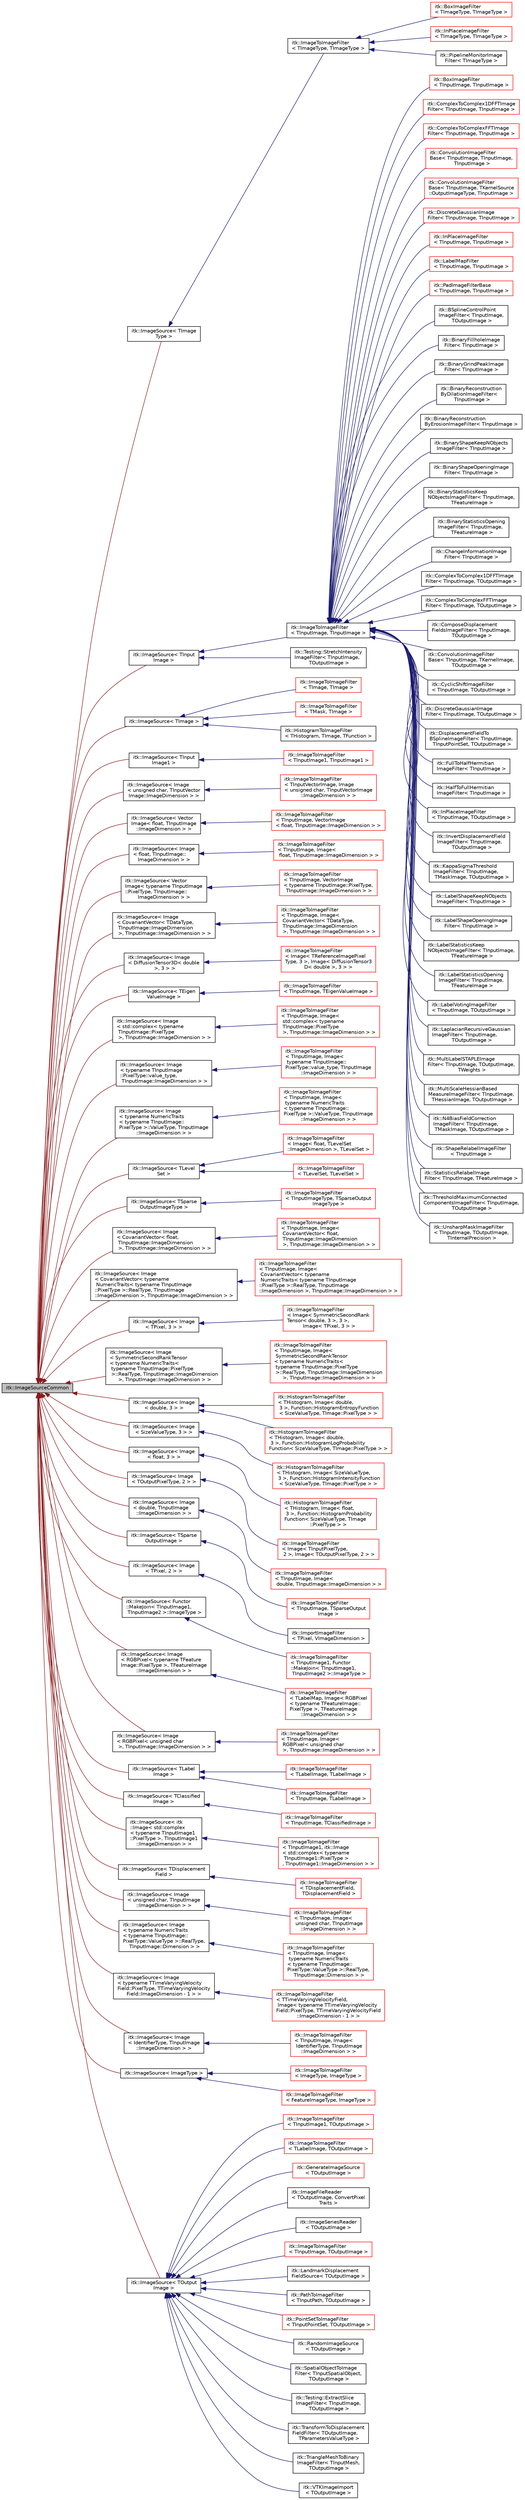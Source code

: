 digraph "itk::ImageSourceCommon"
{
 // LATEX_PDF_SIZE
  edge [fontname="Helvetica",fontsize="10",labelfontname="Helvetica",labelfontsize="10"];
  node [fontname="Helvetica",fontsize="10",shape=record];
  rankdir="LR";
  Node1 [label="itk::ImageSourceCommon",height=0.2,width=0.4,color="black", fillcolor="grey75", style="filled", fontcolor="black",tooltip="Secondary base class of ImageSource common between templates."];
  Node1 -> Node2 [dir="back",color="firebrick4",fontsize="10",style="solid",fontname="Helvetica"];
  Node2 [label="itk::ImageSource\< TImage\lType \>",height=0.2,width=0.4,color="black", fillcolor="white", style="filled",URL="$classitk_1_1ImageSource.html",tooltip=" "];
  Node2 -> Node3 [dir="back",color="midnightblue",fontsize="10",style="solid",fontname="Helvetica"];
  Node3 [label="itk::ImageToImageFilter\l\< TImageType, TImageType \>",height=0.2,width=0.4,color="black", fillcolor="white", style="filled",URL="$classitk_1_1ImageToImageFilter.html",tooltip=" "];
  Node3 -> Node4 [dir="back",color="midnightblue",fontsize="10",style="solid",fontname="Helvetica"];
  Node4 [label="itk::BoxImageFilter\l\< TImageType, TImageType \>",height=0.2,width=0.4,color="red", fillcolor="white", style="filled",URL="$classitk_1_1BoxImageFilter.html",tooltip=" "];
  Node3 -> Node9 [dir="back",color="midnightblue",fontsize="10",style="solid",fontname="Helvetica"];
  Node9 [label="itk::InPlaceImageFilter\l\< TImageType, TImageType \>",height=0.2,width=0.4,color="red", fillcolor="white", style="filled",URL="$classitk_1_1InPlaceImageFilter.html",tooltip=" "];
  Node3 -> Node14 [dir="back",color="midnightblue",fontsize="10",style="solid",fontname="Helvetica"];
  Node14 [label="itk::PipelineMonitorImage\lFilter\< TImageType \>",height=0.2,width=0.4,color="black", fillcolor="white", style="filled",URL="$classitk_1_1PipelineMonitorImageFilter.html",tooltip="Enables monitoring, recording and debugging of the pipeline execution and information exchange."];
  Node1 -> Node15 [dir="back",color="firebrick4",fontsize="10",style="solid",fontname="Helvetica"];
  Node15 [label="itk::ImageSource\< TInput\lImage \>",height=0.2,width=0.4,color="black", fillcolor="white", style="filled",URL="$classitk_1_1ImageSource.html",tooltip=" "];
  Node15 -> Node16 [dir="back",color="midnightblue",fontsize="10",style="solid",fontname="Helvetica"];
  Node16 [label="itk::ImageToImageFilter\l\< TInputImage, TInputImage \>",height=0.2,width=0.4,color="black", fillcolor="white", style="filled",URL="$classitk_1_1ImageToImageFilter.html",tooltip=" "];
  Node16 -> Node17 [dir="back",color="midnightblue",fontsize="10",style="solid",fontname="Helvetica"];
  Node17 [label="itk::BoxImageFilter\l\< TInputImage, TInputImage \>",height=0.2,width=0.4,color="red", fillcolor="white", style="filled",URL="$classitk_1_1BoxImageFilter.html",tooltip=" "];
  Node16 -> Node23 [dir="back",color="midnightblue",fontsize="10",style="solid",fontname="Helvetica"];
  Node23 [label="itk::ComplexToComplex1DFFTImage\lFilter\< TInputImage, TInputImage \>",height=0.2,width=0.4,color="red", fillcolor="white", style="filled",URL="$classitk_1_1ComplexToComplex1DFFTImageFilter.html",tooltip=" "];
  Node16 -> Node26 [dir="back",color="midnightblue",fontsize="10",style="solid",fontname="Helvetica"];
  Node26 [label="itk::ComplexToComplexFFTImage\lFilter\< TInputImage, TInputImage \>",height=0.2,width=0.4,color="red", fillcolor="white", style="filled",URL="$classitk_1_1ComplexToComplexFFTImageFilter.html",tooltip=" "];
  Node16 -> Node29 [dir="back",color="midnightblue",fontsize="10",style="solid",fontname="Helvetica"];
  Node29 [label="itk::ConvolutionImageFilter\lBase\< TInputImage, TInputImage,\l TInputImage \>",height=0.2,width=0.4,color="red", fillcolor="white", style="filled",URL="$classitk_1_1ConvolutionImageFilterBase.html",tooltip=" "];
  Node16 -> Node44 [dir="back",color="midnightblue",fontsize="10",style="solid",fontname="Helvetica"];
  Node44 [label="itk::ConvolutionImageFilter\lBase\< TInputImage, TKernelSource\l::OutputImageType, TInputImage \>",height=0.2,width=0.4,color="red", fillcolor="white", style="filled",URL="$classitk_1_1ConvolutionImageFilterBase.html",tooltip=" "];
  Node16 -> Node48 [dir="back",color="midnightblue",fontsize="10",style="solid",fontname="Helvetica"];
  Node48 [label="itk::DiscreteGaussianImage\lFilter\< TInputImage, TInputImage \>",height=0.2,width=0.4,color="red", fillcolor="white", style="filled",URL="$classitk_1_1DiscreteGaussianImageFilter.html",tooltip=" "];
  Node16 -> Node50 [dir="back",color="midnightblue",fontsize="10",style="solid",fontname="Helvetica"];
  Node50 [label="itk::InPlaceImageFilter\l\< TInputImage, TInputImage \>",height=0.2,width=0.4,color="red", fillcolor="white", style="filled",URL="$classitk_1_1InPlaceImageFilter.html",tooltip=" "];
  Node16 -> Node80 [dir="back",color="midnightblue",fontsize="10",style="solid",fontname="Helvetica"];
  Node80 [label="itk::LabelMapFilter\l\< TInputImage, TInputImage \>",height=0.2,width=0.4,color="red", fillcolor="white", style="filled",URL="$classitk_1_1LabelMapFilter.html",tooltip=" "];
  Node16 -> Node88 [dir="back",color="midnightblue",fontsize="10",style="solid",fontname="Helvetica"];
  Node88 [label="itk::PadImageFilterBase\l\< TInputImage, TInputImage \>",height=0.2,width=0.4,color="red", fillcolor="white", style="filled",URL="$classitk_1_1PadImageFilterBase.html",tooltip=" "];
  Node16 -> Node90 [dir="back",color="midnightblue",fontsize="10",style="solid",fontname="Helvetica"];
  Node90 [label="itk::BSplineControlPoint\lImageFilter\< TInputImage,\l TOutputImage \>",height=0.2,width=0.4,color="black", fillcolor="white", style="filled",URL="$classitk_1_1BSplineControlPointImageFilter.html",tooltip="Process a given a B-spline grid of control points."];
  Node16 -> Node91 [dir="back",color="midnightblue",fontsize="10",style="solid",fontname="Helvetica"];
  Node91 [label="itk::BinaryFillholeImage\lFilter\< TInputImage \>",height=0.2,width=0.4,color="black", fillcolor="white", style="filled",URL="$classitk_1_1BinaryFillholeImageFilter.html",tooltip="Remove holes not connected to the boundary of the image."];
  Node16 -> Node92 [dir="back",color="midnightblue",fontsize="10",style="solid",fontname="Helvetica"];
  Node92 [label="itk::BinaryGrindPeakImage\lFilter\< TInputImage \>",height=0.2,width=0.4,color="black", fillcolor="white", style="filled",URL="$classitk_1_1BinaryGrindPeakImageFilter.html",tooltip="Remove the objects not connected to the boundary of the image."];
  Node16 -> Node93 [dir="back",color="midnightblue",fontsize="10",style="solid",fontname="Helvetica"];
  Node93 [label="itk::BinaryReconstruction\lByDilationImageFilter\<\l TInputImage \>",height=0.2,width=0.4,color="black", fillcolor="white", style="filled",URL="$classitk_1_1BinaryReconstructionByDilationImageFilter.html",tooltip="binary reconstruction by dilation of an image"];
  Node16 -> Node94 [dir="back",color="midnightblue",fontsize="10",style="solid",fontname="Helvetica"];
  Node94 [label="itk::BinaryReconstruction\lByErosionImageFilter\< TInputImage \>",height=0.2,width=0.4,color="black", fillcolor="white", style="filled",URL="$classitk_1_1BinaryReconstructionByErosionImageFilter.html",tooltip="binary reconstruction by erosion of an image"];
  Node16 -> Node95 [dir="back",color="midnightblue",fontsize="10",style="solid",fontname="Helvetica"];
  Node95 [label="itk::BinaryShapeKeepNObjects\lImageFilter\< TInputImage \>",height=0.2,width=0.4,color="black", fillcolor="white", style="filled",URL="$classitk_1_1BinaryShapeKeepNObjectsImageFilter.html",tooltip="keep N objects according to their shape attributes"];
  Node16 -> Node96 [dir="back",color="midnightblue",fontsize="10",style="solid",fontname="Helvetica"];
  Node96 [label="itk::BinaryShapeOpeningImage\lFilter\< TInputImage \>",height=0.2,width=0.4,color="black", fillcolor="white", style="filled",URL="$classitk_1_1BinaryShapeOpeningImageFilter.html",tooltip="Remove objects based on the value of their shape attribute."];
  Node16 -> Node97 [dir="back",color="midnightblue",fontsize="10",style="solid",fontname="Helvetica"];
  Node97 [label="itk::BinaryStatisticsKeep\lNObjectsImageFilter\< TInputImage,\l TFeatureImage \>",height=0.2,width=0.4,color="black", fillcolor="white", style="filled",URL="$classitk_1_1BinaryStatisticsKeepNObjectsImageFilter.html",tooltip="keep N objects according to their statistics attributes"];
  Node16 -> Node98 [dir="back",color="midnightblue",fontsize="10",style="solid",fontname="Helvetica"];
  Node98 [label="itk::BinaryStatisticsOpening\lImageFilter\< TInputImage,\l TFeatureImage \>",height=0.2,width=0.4,color="black", fillcolor="white", style="filled",URL="$classitk_1_1BinaryStatisticsOpeningImageFilter.html",tooltip="Remove objects based on the value of their Statistics attribute."];
  Node16 -> Node99 [dir="back",color="midnightblue",fontsize="10",style="solid",fontname="Helvetica"];
  Node99 [label="itk::ChangeInformationImage\lFilter\< TInputImage \>",height=0.2,width=0.4,color="black", fillcolor="white", style="filled",URL="$classitk_1_1ChangeInformationImageFilter.html",tooltip="Change the origin, spacing and/or region of an Image."];
  Node16 -> Node100 [dir="back",color="midnightblue",fontsize="10",style="solid",fontname="Helvetica"];
  Node100 [label="itk::ComplexToComplex1DFFTImage\lFilter\< TInputImage, TOutputImage \>",height=0.2,width=0.4,color="black", fillcolor="white", style="filled",URL="$classitk_1_1ComplexToComplex1DFFTImageFilter.html",tooltip="Perform the Fast Fourier Transform, complex input to complex output, but only along one dimension."];
  Node16 -> Node101 [dir="back",color="midnightblue",fontsize="10",style="solid",fontname="Helvetica"];
  Node101 [label="itk::ComplexToComplexFFTImage\lFilter\< TInputImage, TOutputImage \>",height=0.2,width=0.4,color="black", fillcolor="white", style="filled",URL="$classitk_1_1ComplexToComplexFFTImageFilter.html",tooltip="Implements an API to enable the Fourier transform or the inverse Fourier transform of images with com..."];
  Node16 -> Node102 [dir="back",color="midnightblue",fontsize="10",style="solid",fontname="Helvetica"];
  Node102 [label="itk::ComposeDisplacement\lFieldsImageFilter\< TInputImage,\l TOutputImage \>",height=0.2,width=0.4,color="black", fillcolor="white", style="filled",URL="$classitk_1_1ComposeDisplacementFieldsImageFilter.html",tooltip="Compose two displacement fields."];
  Node16 -> Node103 [dir="back",color="midnightblue",fontsize="10",style="solid",fontname="Helvetica"];
  Node103 [label="itk::ConvolutionImageFilter\lBase\< TInputImage, TKernelImage,\l TOutputImage \>",height=0.2,width=0.4,color="black", fillcolor="white", style="filled",URL="$classitk_1_1ConvolutionImageFilterBase.html",tooltip="Abstract base class for the convolution image filters."];
  Node16 -> Node104 [dir="back",color="midnightblue",fontsize="10",style="solid",fontname="Helvetica"];
  Node104 [label="itk::CyclicShiftImageFilter\l\< TInputImage, TOutputImage \>",height=0.2,width=0.4,color="black", fillcolor="white", style="filled",URL="$classitk_1_1CyclicShiftImageFilter.html",tooltip="Perform a cyclic spatial shift of image intensities on the image grid."];
  Node16 -> Node105 [dir="back",color="midnightblue",fontsize="10",style="solid",fontname="Helvetica"];
  Node105 [label="itk::DiscreteGaussianImage\lFilter\< TInputImage, TOutputImage \>",height=0.2,width=0.4,color="black", fillcolor="white", style="filled",URL="$classitk_1_1DiscreteGaussianImageFilter.html",tooltip="Blurs an image by separable convolution with discrete gaussian kernels. This filter performs Gaussian..."];
  Node16 -> Node106 [dir="back",color="midnightblue",fontsize="10",style="solid",fontname="Helvetica"];
  Node106 [label="itk::DisplacementFieldTo\lBSplineImageFilter\< TInputImage,\l TInputPointSet, TOutputImage \>",height=0.2,width=0.4,color="black", fillcolor="white", style="filled",URL="$classitk_1_1DisplacementFieldToBSplineImageFilter.html",tooltip="Class which takes a dense displacement field image and/or a set of points with associated displacemen..."];
  Node16 -> Node107 [dir="back",color="midnightblue",fontsize="10",style="solid",fontname="Helvetica"];
  Node107 [label="itk::FullToHalfHermitian\lImageFilter\< TInputImage \>",height=0.2,width=0.4,color="black", fillcolor="white", style="filled",URL="$classitk_1_1FullToHalfHermitianImageFilter.html",tooltip="Reduces the size of a full complex image produced from a forward discrete Fourier transform of a real..."];
  Node16 -> Node108 [dir="back",color="midnightblue",fontsize="10",style="solid",fontname="Helvetica"];
  Node108 [label="itk::HalfToFullHermitian\lImageFilter\< TInputImage \>",height=0.2,width=0.4,color="black", fillcolor="white", style="filled",URL="$classitk_1_1HalfToFullHermitianImageFilter.html",tooltip="Expands a half image produced from a real-to-complex discrete Fourier transform (DFT) to the full com..."];
  Node16 -> Node109 [dir="back",color="midnightblue",fontsize="10",style="solid",fontname="Helvetica"];
  Node109 [label="itk::InPlaceImageFilter\l\< TInputImage, TOutputImage \>",height=0.2,width=0.4,color="black", fillcolor="white", style="filled",URL="$classitk_1_1InPlaceImageFilter.html",tooltip="Base class for filters that take an image as input and overwrite that image as the output."];
  Node16 -> Node110 [dir="back",color="midnightblue",fontsize="10",style="solid",fontname="Helvetica"];
  Node110 [label="itk::InvertDisplacementField\lImageFilter\< TInputImage,\l TOutputImage \>",height=0.2,width=0.4,color="black", fillcolor="white", style="filled",URL="$classitk_1_1InvertDisplacementFieldImageFilter.html",tooltip="Iteratively estimate the inverse field of a displacement field."];
  Node16 -> Node111 [dir="back",color="midnightblue",fontsize="10",style="solid",fontname="Helvetica"];
  Node111 [label="itk::KappaSigmaThreshold\lImageFilter\< TInputImage,\l TMaskImage, TOutputImage \>",height=0.2,width=0.4,color="black", fillcolor="white", style="filled",URL="$classitk_1_1KappaSigmaThresholdImageFilter.html",tooltip="Threshold an image using Kappa-Sigma-Clipping."];
  Node16 -> Node112 [dir="back",color="midnightblue",fontsize="10",style="solid",fontname="Helvetica"];
  Node112 [label="itk::LabelShapeKeepNObjects\lImageFilter\< TInputImage \>",height=0.2,width=0.4,color="black", fillcolor="white", style="filled",URL="$classitk_1_1LabelShapeKeepNObjectsImageFilter.html",tooltip="keep N objects according to their shape attributes"];
  Node16 -> Node113 [dir="back",color="midnightblue",fontsize="10",style="solid",fontname="Helvetica"];
  Node113 [label="itk::LabelShapeOpeningImage\lFilter\< TInputImage \>",height=0.2,width=0.4,color="black", fillcolor="white", style="filled",URL="$classitk_1_1LabelShapeOpeningImageFilter.html",tooltip="remove the objects according to the value of their shape attribute"];
  Node16 -> Node114 [dir="back",color="midnightblue",fontsize="10",style="solid",fontname="Helvetica"];
  Node114 [label="itk::LabelStatisticsKeep\lNObjectsImageFilter\< TInputImage,\l TFeatureImage \>",height=0.2,width=0.4,color="black", fillcolor="white", style="filled",URL="$classitk_1_1LabelStatisticsKeepNObjectsImageFilter.html",tooltip="keep N objects according to their statistics attributes"];
  Node16 -> Node115 [dir="back",color="midnightblue",fontsize="10",style="solid",fontname="Helvetica"];
  Node115 [label="itk::LabelStatisticsOpening\lImageFilter\< TInputImage,\l TFeatureImage \>",height=0.2,width=0.4,color="black", fillcolor="white", style="filled",URL="$classitk_1_1LabelStatisticsOpeningImageFilter.html",tooltip="remove the objects according to the value of their statistics attribute"];
  Node16 -> Node116 [dir="back",color="midnightblue",fontsize="10",style="solid",fontname="Helvetica"];
  Node116 [label="itk::LabelVotingImageFilter\l\< TInputImage, TOutputImage \>",height=0.2,width=0.4,color="black", fillcolor="white", style="filled",URL="$classitk_1_1LabelVotingImageFilter.html",tooltip="This filter performs pixelwise voting among an arbitrary number of input images, where each of them r..."];
  Node16 -> Node117 [dir="back",color="midnightblue",fontsize="10",style="solid",fontname="Helvetica"];
  Node117 [label="itk::LaplacianRecursiveGaussian\lImageFilter\< TInputImage,\l TOutputImage \>",height=0.2,width=0.4,color="black", fillcolor="white", style="filled",URL="$classitk_1_1LaplacianRecursiveGaussianImageFilter.html",tooltip="Computes the Laplacian of Gaussian (LoG) of an image."];
  Node16 -> Node118 [dir="back",color="midnightblue",fontsize="10",style="solid",fontname="Helvetica"];
  Node118 [label="itk::MultiLabelSTAPLEImage\lFilter\< TInputImage, TOutputImage,\l TWeights \>",height=0.2,width=0.4,color="black", fillcolor="white", style="filled",URL="$classitk_1_1MultiLabelSTAPLEImageFilter.html",tooltip="This filter performs a pixelwise combination of an arbitrary number of input images,..."];
  Node16 -> Node119 [dir="back",color="midnightblue",fontsize="10",style="solid",fontname="Helvetica"];
  Node119 [label="itk::MultiScaleHessianBased\lMeasureImageFilter\< TInputImage,\l THessianImage, TOutputImage \>",height=0.2,width=0.4,color="black", fillcolor="white", style="filled",URL="$classitk_1_1MultiScaleHessianBasedMeasureImageFilter.html",tooltip="A filter to enhance structures using Hessian eigensystem-based measures in a multiscale framework."];
  Node16 -> Node120 [dir="back",color="midnightblue",fontsize="10",style="solid",fontname="Helvetica"];
  Node120 [label="itk::N4BiasFieldCorrection\lImageFilter\< TInputImage,\l TMaskImage, TOutputImage \>",height=0.2,width=0.4,color="black", fillcolor="white", style="filled",URL="$classitk_1_1N4BiasFieldCorrectionImageFilter.html",tooltip="Implementation of the N4 bias field correction algorithm."];
  Node16 -> Node121 [dir="back",color="midnightblue",fontsize="10",style="solid",fontname="Helvetica"];
  Node121 [label="itk::ShapeRelabelImageFilter\l\< TInputImage \>",height=0.2,width=0.4,color="black", fillcolor="white", style="filled",URL="$classitk_1_1ShapeRelabelImageFilter.html",tooltip="relabel objects according to their shape attributes"];
  Node16 -> Node122 [dir="back",color="midnightblue",fontsize="10",style="solid",fontname="Helvetica"];
  Node122 [label="itk::StatisticsRelabelImage\lFilter\< TInputImage, TFeatureImage \>",height=0.2,width=0.4,color="black", fillcolor="white", style="filled",URL="$classitk_1_1StatisticsRelabelImageFilter.html",tooltip="relabel objects according to their shape attributes"];
  Node16 -> Node123 [dir="back",color="midnightblue",fontsize="10",style="solid",fontname="Helvetica"];
  Node123 [label="itk::ThresholdMaximumConnected\lComponentsImageFilter\< TInputImage,\l TOutputImage \>",height=0.2,width=0.4,color="black", fillcolor="white", style="filled",URL="$classitk_1_1ThresholdMaximumConnectedComponentsImageFilter.html",tooltip="Finds the threshold value of an image based on maximizing the number of objects in the image that are..."];
  Node16 -> Node124 [dir="back",color="midnightblue",fontsize="10",style="solid",fontname="Helvetica"];
  Node124 [label="itk::UnsharpMaskImageFilter\l\< TInputImage, TOutputImage,\l TInternalPrecision \>",height=0.2,width=0.4,color="black", fillcolor="white", style="filled",URL="$classitk_1_1UnsharpMaskImageFilter.html",tooltip="Edge enhancement filter."];
  Node15 -> Node125 [dir="back",color="midnightblue",fontsize="10",style="solid",fontname="Helvetica"];
  Node125 [label="itk::Testing::StretchIntensity\lImageFilter\< TInputImage,\l TOutputImage \>",height=0.2,width=0.4,color="black", fillcolor="white", style="filled",URL="$classitk_1_1Testing_1_1StretchIntensityImageFilter.html",tooltip="Applies a linear transformation to the intensity levels of the input Image."];
  Node1 -> Node126 [dir="back",color="firebrick4",fontsize="10",style="solid",fontname="Helvetica"];
  Node126 [label="itk::ImageSource\< TImage \>",height=0.2,width=0.4,color="black", fillcolor="white", style="filled",URL="$classitk_1_1ImageSource.html",tooltip=" "];
  Node126 -> Node127 [dir="back",color="midnightblue",fontsize="10",style="solid",fontname="Helvetica"];
  Node127 [label="itk::ImageToImageFilter\l\< TImage, TImage \>",height=0.2,width=0.4,color="red", fillcolor="white", style="filled",URL="$classitk_1_1ImageToImageFilter.html",tooltip=" "];
  Node126 -> Node187 [dir="back",color="midnightblue",fontsize="10",style="solid",fontname="Helvetica"];
  Node187 [label="itk::ImageToImageFilter\l\< TMask, TImage \>",height=0.2,width=0.4,color="red", fillcolor="white", style="filled",URL="$classitk_1_1ImageToImageFilter.html",tooltip=" "];
  Node126 -> Node191 [dir="back",color="midnightblue",fontsize="10",style="solid",fontname="Helvetica"];
  Node191 [label="itk::HistogramToImageFilter\l\< THistogram, TImage, TFunction \>",height=0.2,width=0.4,color="black", fillcolor="white", style="filled",URL="$classitk_1_1HistogramToImageFilter.html",tooltip="This class takes a histogram as an input and returns an image of type specified by the functor."];
  Node1 -> Node192 [dir="back",color="firebrick4",fontsize="10",style="solid",fontname="Helvetica"];
  Node192 [label="itk::ImageSource\< TInput\lImage1 \>",height=0.2,width=0.4,color="black", fillcolor="white", style="filled",URL="$classitk_1_1ImageSource.html",tooltip=" "];
  Node192 -> Node193 [dir="back",color="midnightblue",fontsize="10",style="solid",fontname="Helvetica"];
  Node193 [label="itk::ImageToImageFilter\l\< TInputImage1, TInputImage1 \>",height=0.2,width=0.4,color="red", fillcolor="white", style="filled",URL="$classitk_1_1ImageToImageFilter.html",tooltip=" "];
  Node1 -> Node210 [dir="back",color="firebrick4",fontsize="10",style="solid",fontname="Helvetica"];
  Node210 [label="itk::ImageSource\< Image\l\< unsigned char, TInputVector\lImage::ImageDimension \> \>",height=0.2,width=0.4,color="black", fillcolor="white", style="filled",URL="$classitk_1_1ImageSource.html",tooltip=" "];
  Node210 -> Node211 [dir="back",color="midnightblue",fontsize="10",style="solid",fontname="Helvetica"];
  Node211 [label="itk::ImageToImageFilter\l\< TInputVectorImage, Image\l\< unsigned char, TInputVectorImage\l::ImageDimension \> \>",height=0.2,width=0.4,color="red", fillcolor="white", style="filled",URL="$classitk_1_1ImageToImageFilter.html",tooltip=" "];
  Node1 -> Node213 [dir="back",color="firebrick4",fontsize="10",style="solid",fontname="Helvetica"];
  Node213 [label="itk::ImageSource\< Vector\lImage\< float, TInputImage\l::ImageDimension \> \>",height=0.2,width=0.4,color="black", fillcolor="white", style="filled",URL="$classitk_1_1ImageSource.html",tooltip=" "];
  Node213 -> Node214 [dir="back",color="midnightblue",fontsize="10",style="solid",fontname="Helvetica"];
  Node214 [label="itk::ImageToImageFilter\l\< TInputImage, VectorImage\l\< float, TInputImage::ImageDimension \> \>",height=0.2,width=0.4,color="red", fillcolor="white", style="filled",URL="$classitk_1_1ImageToImageFilter.html",tooltip=" "];
  Node1 -> Node216 [dir="back",color="firebrick4",fontsize="10",style="solid",fontname="Helvetica"];
  Node216 [label="itk::ImageSource\< Image\l\< float, TInputImage::\lImageDimension \> \>",height=0.2,width=0.4,color="black", fillcolor="white", style="filled",URL="$classitk_1_1ImageSource.html",tooltip=" "];
  Node216 -> Node217 [dir="back",color="midnightblue",fontsize="10",style="solid",fontname="Helvetica"];
  Node217 [label="itk::ImageToImageFilter\l\< TInputImage, Image\<\l float, TInputImage::ImageDimension \> \>",height=0.2,width=0.4,color="red", fillcolor="white", style="filled",URL="$classitk_1_1ImageToImageFilter.html",tooltip=" "];
  Node1 -> Node240 [dir="back",color="firebrick4",fontsize="10",style="solid",fontname="Helvetica"];
  Node240 [label="itk::ImageSource\< Vector\lImage\< typename TInputImage\l::PixelType, TInputImage::\lImageDimension \> \>",height=0.2,width=0.4,color="black", fillcolor="white", style="filled",URL="$classitk_1_1ImageSource.html",tooltip=" "];
  Node240 -> Node241 [dir="back",color="midnightblue",fontsize="10",style="solid",fontname="Helvetica"];
  Node241 [label="itk::ImageToImageFilter\l\< TInputImage, VectorImage\l\< typename TInputImage::PixelType,\l TInputImage::ImageDimension \> \>",height=0.2,width=0.4,color="red", fillcolor="white", style="filled",URL="$classitk_1_1ImageToImageFilter.html",tooltip=" "];
  Node1 -> Node243 [dir="back",color="firebrick4",fontsize="10",style="solid",fontname="Helvetica"];
  Node243 [label="itk::ImageSource\< Image\l\< CovariantVector\< TDataType,\l TInputImage::ImageDimension\l \>, TInputImage::ImageDimension \> \>",height=0.2,width=0.4,color="black", fillcolor="white", style="filled",URL="$classitk_1_1ImageSource.html",tooltip=" "];
  Node243 -> Node244 [dir="back",color="midnightblue",fontsize="10",style="solid",fontname="Helvetica"];
  Node244 [label="itk::ImageToImageFilter\l\< TInputImage, Image\<\l CovariantVector\< TDataType,\l TInputImage::ImageDimension\l \>, TInputImage::ImageDimension \> \>",height=0.2,width=0.4,color="red", fillcolor="white", style="filled",URL="$classitk_1_1ImageToImageFilter.html",tooltip=" "];
  Node1 -> Node246 [dir="back",color="firebrick4",fontsize="10",style="solid",fontname="Helvetica"];
  Node246 [label="itk::ImageSource\< Image\l\< DiffusionTensor3D\< double\l \>, 3 \> \>",height=0.2,width=0.4,color="black", fillcolor="white", style="filled",URL="$classitk_1_1ImageSource.html",tooltip=" "];
  Node246 -> Node247 [dir="back",color="midnightblue",fontsize="10",style="solid",fontname="Helvetica"];
  Node247 [label="itk::ImageToImageFilter\l\< Image\< TReferenceImagePixel\lType, 3 \>, Image\< DiffusionTensor3\lD\< double \>, 3 \> \>",height=0.2,width=0.4,color="red", fillcolor="white", style="filled",URL="$classitk_1_1ImageToImageFilter.html",tooltip=" "];
  Node1 -> Node249 [dir="back",color="firebrick4",fontsize="10",style="solid",fontname="Helvetica"];
  Node249 [label="itk::ImageSource\< TEigen\lValueImage \>",height=0.2,width=0.4,color="black", fillcolor="white", style="filled",URL="$classitk_1_1ImageSource.html",tooltip=" "];
  Node249 -> Node250 [dir="back",color="midnightblue",fontsize="10",style="solid",fontname="Helvetica"];
  Node250 [label="itk::ImageToImageFilter\l\< TInputImage, TEigenValueImage \>",height=0.2,width=0.4,color="red", fillcolor="white", style="filled",URL="$classitk_1_1ImageToImageFilter.html",tooltip=" "];
  Node1 -> Node252 [dir="back",color="firebrick4",fontsize="10",style="solid",fontname="Helvetica"];
  Node252 [label="itk::ImageSource\< Image\l\< std::complex\< typename\l TInputImage::PixelType\l \>, TInputImage::ImageDimension \> \>",height=0.2,width=0.4,color="black", fillcolor="white", style="filled",URL="$classitk_1_1ImageSource.html",tooltip=" "];
  Node252 -> Node253 [dir="back",color="midnightblue",fontsize="10",style="solid",fontname="Helvetica"];
  Node253 [label="itk::ImageToImageFilter\l\< TInputImage, Image\<\l std::complex\< typename\l TInputImage::PixelType\l \>, TInputImage::ImageDimension \> \>",height=0.2,width=0.4,color="red", fillcolor="white", style="filled",URL="$classitk_1_1ImageToImageFilter.html",tooltip=" "];
  Node1 -> Node266 [dir="back",color="firebrick4",fontsize="10",style="solid",fontname="Helvetica"];
  Node266 [label="itk::ImageSource\< Image\l\< typename TInputImage\l::PixelType::value_type,\l TInputImage::ImageDimension \> \>",height=0.2,width=0.4,color="black", fillcolor="white", style="filled",URL="$classitk_1_1ImageSource.html",tooltip=" "];
  Node266 -> Node267 [dir="back",color="midnightblue",fontsize="10",style="solid",fontname="Helvetica"];
  Node267 [label="itk::ImageToImageFilter\l\< TInputImage, Image\<\l typename TInputImage::\lPixelType::value_type, TInputImage\l::ImageDimension \> \>",height=0.2,width=0.4,color="red", fillcolor="white", style="filled",URL="$classitk_1_1ImageToImageFilter.html",tooltip=" "];
  Node1 -> Node276 [dir="back",color="firebrick4",fontsize="10",style="solid",fontname="Helvetica"];
  Node276 [label="itk::ImageSource\< Image\l\< typename NumericTraits\l\< typename TInputImage::\lPixelType \>::ValueType, TInputImage\l::ImageDimension \> \>",height=0.2,width=0.4,color="black", fillcolor="white", style="filled",URL="$classitk_1_1ImageSource.html",tooltip=" "];
  Node276 -> Node277 [dir="back",color="midnightblue",fontsize="10",style="solid",fontname="Helvetica"];
  Node277 [label="itk::ImageToImageFilter\l\< TInputImage, Image\<\l typename NumericTraits\l\< typename TInputImage::\lPixelType \>::ValueType, TInputImage\l::ImageDimension \> \>",height=0.2,width=0.4,color="red", fillcolor="white", style="filled",URL="$classitk_1_1ImageToImageFilter.html",tooltip=" "];
  Node1 -> Node282 [dir="back",color="firebrick4",fontsize="10",style="solid",fontname="Helvetica"];
  Node282 [label="itk::ImageSource\< TLevel\lSet \>",height=0.2,width=0.4,color="black", fillcolor="white", style="filled",URL="$classitk_1_1ImageSource.html",tooltip=" "];
  Node282 -> Node283 [dir="back",color="midnightblue",fontsize="10",style="solid",fontname="Helvetica"];
  Node283 [label="itk::ImageToImageFilter\l\< Image\< float, TLevelSet\l::ImageDimension \>, TLevelSet \>",height=0.2,width=0.4,color="red", fillcolor="white", style="filled",URL="$classitk_1_1ImageToImageFilter.html",tooltip=" "];
  Node282 -> Node288 [dir="back",color="midnightblue",fontsize="10",style="solid",fontname="Helvetica"];
  Node288 [label="itk::ImageToImageFilter\l\< TLevelSet, TLevelSet \>",height=0.2,width=0.4,color="red", fillcolor="white", style="filled",URL="$classitk_1_1ImageToImageFilter.html",tooltip=" "];
  Node1 -> Node291 [dir="back",color="firebrick4",fontsize="10",style="solid",fontname="Helvetica"];
  Node291 [label="itk::ImageSource\< TSparse\lOutputImageType \>",height=0.2,width=0.4,color="black", fillcolor="white", style="filled",URL="$classitk_1_1ImageSource.html",tooltip=" "];
  Node291 -> Node292 [dir="back",color="midnightblue",fontsize="10",style="solid",fontname="Helvetica"];
  Node292 [label="itk::ImageToImageFilter\l\< TInputImageType, TSparseOutput\lImageType \>",height=0.2,width=0.4,color="red", fillcolor="white", style="filled",URL="$classitk_1_1ImageToImageFilter.html",tooltip=" "];
  Node1 -> Node296 [dir="back",color="firebrick4",fontsize="10",style="solid",fontname="Helvetica"];
  Node296 [label="itk::ImageSource\< Image\l\< CovariantVector\< float,\l TInputImage::ImageDimension\l \>, TInputImage::ImageDimension \> \>",height=0.2,width=0.4,color="black", fillcolor="white", style="filled",URL="$classitk_1_1ImageSource.html",tooltip=" "];
  Node296 -> Node297 [dir="back",color="midnightblue",fontsize="10",style="solid",fontname="Helvetica"];
  Node297 [label="itk::ImageToImageFilter\l\< TInputImage, Image\<\l CovariantVector\< float,\l TInputImage::ImageDimension\l \>, TInputImage::ImageDimension \> \>",height=0.2,width=0.4,color="red", fillcolor="white", style="filled",URL="$classitk_1_1ImageToImageFilter.html",tooltip=" "];
  Node1 -> Node299 [dir="back",color="firebrick4",fontsize="10",style="solid",fontname="Helvetica"];
  Node299 [label="itk::ImageSource\< Image\l\< CovariantVector\< typename\l NumericTraits\< typename TInputImage\l::PixelType \>::RealType, TInputImage\l::ImageDimension \>, TInputImage::ImageDimension \> \>",height=0.2,width=0.4,color="black", fillcolor="white", style="filled",URL="$classitk_1_1ImageSource.html",tooltip=" "];
  Node299 -> Node300 [dir="back",color="midnightblue",fontsize="10",style="solid",fontname="Helvetica"];
  Node300 [label="itk::ImageToImageFilter\l\< TInputImage, Image\<\l CovariantVector\< typename\l NumericTraits\< typename TInputImage\l::PixelType \>::RealType, TInputImage\l::ImageDimension \>, TInputImage::ImageDimension \> \>",height=0.2,width=0.4,color="red", fillcolor="white", style="filled",URL="$classitk_1_1ImageToImageFilter.html",tooltip=" "];
  Node1 -> Node302 [dir="back",color="firebrick4",fontsize="10",style="solid",fontname="Helvetica"];
  Node302 [label="itk::ImageSource\< Image\l\< TPixel, 3 \> \>",height=0.2,width=0.4,color="black", fillcolor="white", style="filled",URL="$classitk_1_1ImageSource.html",tooltip=" "];
  Node302 -> Node303 [dir="back",color="midnightblue",fontsize="10",style="solid",fontname="Helvetica"];
  Node303 [label="itk::ImageToImageFilter\l\< Image\< SymmetricSecondRank\lTensor\< double, 3 \>, 3 \>,\l Image\< TPixel, 3 \> \>",height=0.2,width=0.4,color="red", fillcolor="white", style="filled",URL="$classitk_1_1ImageToImageFilter.html",tooltip=" "];
  Node1 -> Node305 [dir="back",color="firebrick4",fontsize="10",style="solid",fontname="Helvetica"];
  Node305 [label="itk::ImageSource\< Image\l\< SymmetricSecondRankTensor\l\< typename NumericTraits\<\l typename TInputImage::PixelType\l \>::RealType, TInputImage::ImageDimension\l \>, TInputImage::ImageDimension \> \>",height=0.2,width=0.4,color="black", fillcolor="white", style="filled",URL="$classitk_1_1ImageSource.html",tooltip=" "];
  Node305 -> Node306 [dir="back",color="midnightblue",fontsize="10",style="solid",fontname="Helvetica"];
  Node306 [label="itk::ImageToImageFilter\l\< TInputImage, Image\<\l SymmetricSecondRankTensor\l\< typename NumericTraits\<\l typename TInputImage::PixelType\l \>::RealType, TInputImage::ImageDimension\l \>, TInputImage::ImageDimension \> \>",height=0.2,width=0.4,color="red", fillcolor="white", style="filled",URL="$classitk_1_1ImageToImageFilter.html",tooltip=" "];
  Node1 -> Node308 [dir="back",color="firebrick4",fontsize="10",style="solid",fontname="Helvetica"];
  Node308 [label="itk::ImageSource\< Image\l\< double, 3 \> \>",height=0.2,width=0.4,color="black", fillcolor="white", style="filled",URL="$classitk_1_1ImageSource.html",tooltip=" "];
  Node308 -> Node309 [dir="back",color="midnightblue",fontsize="10",style="solid",fontname="Helvetica"];
  Node309 [label="itk::HistogramToImageFilter\l\< THistogram, Image\< double,\l 3 \>, Function::HistogramEntropyFunction\l\< SizeValueType, TImage::PixelType \> \>",height=0.2,width=0.4,color="red", fillcolor="white", style="filled",URL="$classitk_1_1HistogramToImageFilter.html",tooltip=" "];
  Node308 -> Node311 [dir="back",color="midnightblue",fontsize="10",style="solid",fontname="Helvetica"];
  Node311 [label="itk::HistogramToImageFilter\l\< THistogram, Image\< double,\l 3 \>, Function::HistogramLogProbability\lFunction\< SizeValueType, TImage::PixelType \> \>",height=0.2,width=0.4,color="red", fillcolor="white", style="filled",URL="$classitk_1_1HistogramToImageFilter.html",tooltip=" "];
  Node1 -> Node313 [dir="back",color="firebrick4",fontsize="10",style="solid",fontname="Helvetica"];
  Node313 [label="itk::ImageSource\< Image\l\< SizeValueType, 3 \> \>",height=0.2,width=0.4,color="black", fillcolor="white", style="filled",URL="$classitk_1_1ImageSource.html",tooltip=" "];
  Node313 -> Node314 [dir="back",color="midnightblue",fontsize="10",style="solid",fontname="Helvetica"];
  Node314 [label="itk::HistogramToImageFilter\l\< THistogram, Image\< SizeValueType,\l 3 \>, Function::HistogramIntensityFunction\l\< SizeValueType, TImage::PixelType \> \>",height=0.2,width=0.4,color="red", fillcolor="white", style="filled",URL="$classitk_1_1HistogramToImageFilter.html",tooltip=" "];
  Node1 -> Node316 [dir="back",color="firebrick4",fontsize="10",style="solid",fontname="Helvetica"];
  Node316 [label="itk::ImageSource\< Image\l\< float, 3 \> \>",height=0.2,width=0.4,color="black", fillcolor="white", style="filled",URL="$classitk_1_1ImageSource.html",tooltip=" "];
  Node316 -> Node317 [dir="back",color="midnightblue",fontsize="10",style="solid",fontname="Helvetica"];
  Node317 [label="itk::HistogramToImageFilter\l\< THistogram, Image\< float,\l 3 \>, Function::HistogramProbability\lFunction\< SizeValueType, TImage\l::PixelType \> \>",height=0.2,width=0.4,color="red", fillcolor="white", style="filled",URL="$classitk_1_1HistogramToImageFilter.html",tooltip=" "];
  Node1 -> Node319 [dir="back",color="firebrick4",fontsize="10",style="solid",fontname="Helvetica"];
  Node319 [label="itk::ImageSource\< Image\l\< TOutputPixelType, 2 \> \>",height=0.2,width=0.4,color="black", fillcolor="white", style="filled",URL="$classitk_1_1ImageSource.html",tooltip=" "];
  Node319 -> Node320 [dir="back",color="midnightblue",fontsize="10",style="solid",fontname="Helvetica"];
  Node320 [label="itk::ImageToImageFilter\l\< Image\< TInputPixelType,\l 2 \>, Image\< TOutputPixelType, 2 \> \>",height=0.2,width=0.4,color="red", fillcolor="white", style="filled",URL="$classitk_1_1ImageToImageFilter.html",tooltip=" "];
  Node1 -> Node323 [dir="back",color="firebrick4",fontsize="10",style="solid",fontname="Helvetica"];
  Node323 [label="itk::ImageSource\< Image\l\< double, TInputImage\l::ImageDimension \> \>",height=0.2,width=0.4,color="black", fillcolor="white", style="filled",URL="$classitk_1_1ImageSource.html",tooltip=" "];
  Node323 -> Node324 [dir="back",color="midnightblue",fontsize="10",style="solid",fontname="Helvetica"];
  Node324 [label="itk::ImageToImageFilter\l\< TInputImage, Image\<\l double, TInputImage::ImageDimension \> \>",height=0.2,width=0.4,color="red", fillcolor="white", style="filled",URL="$classitk_1_1ImageToImageFilter.html",tooltip=" "];
  Node1 -> Node328 [dir="back",color="firebrick4",fontsize="10",style="solid",fontname="Helvetica"];
  Node328 [label="itk::ImageSource\< TSparse\lOutputImage \>",height=0.2,width=0.4,color="black", fillcolor="white", style="filled",URL="$classitk_1_1ImageSource.html",tooltip=" "];
  Node328 -> Node329 [dir="back",color="midnightblue",fontsize="10",style="solid",fontname="Helvetica"];
  Node329 [label="itk::ImageToImageFilter\l\< TInputImage, TSparseOutput\lImage \>",height=0.2,width=0.4,color="red", fillcolor="white", style="filled",URL="$classitk_1_1ImageToImageFilter.html",tooltip=" "];
  Node1 -> Node334 [dir="back",color="firebrick4",fontsize="10",style="solid",fontname="Helvetica"];
  Node334 [label="itk::ImageSource\< Image\l\< TPixel, 2 \> \>",height=0.2,width=0.4,color="black", fillcolor="white", style="filled",URL="$classitk_1_1ImageSource.html",tooltip=" "];
  Node334 -> Node335 [dir="back",color="midnightblue",fontsize="10",style="solid",fontname="Helvetica"];
  Node335 [label="itk::ImportImageFilter\l\< TPixel, VImageDimension \>",height=0.2,width=0.4,color="black", fillcolor="white", style="filled",URL="$classitk_1_1ImportImageFilter.html",tooltip="Import data from a standard C array into an itk::Image."];
  Node1 -> Node336 [dir="back",color="firebrick4",fontsize="10",style="solid",fontname="Helvetica"];
  Node336 [label="itk::ImageSource\< Functor\l::MakeJoin\< TInputImage1,\l TInputImage2 \>::ImageType \>",height=0.2,width=0.4,color="black", fillcolor="white", style="filled",URL="$classitk_1_1ImageSource.html",tooltip=" "];
  Node336 -> Node337 [dir="back",color="midnightblue",fontsize="10",style="solid",fontname="Helvetica"];
  Node337 [label="itk::ImageToImageFilter\l\< TInputImage1, Functor\l::MakeJoin\< TInputImage1,\l TInputImage2 \>::ImageType \>",height=0.2,width=0.4,color="red", fillcolor="white", style="filled",URL="$classitk_1_1ImageToImageFilter.html",tooltip=" "];
  Node1 -> Node341 [dir="back",color="firebrick4",fontsize="10",style="solid",fontname="Helvetica"];
  Node341 [label="itk::ImageSource\< Image\l\< RGBPixel\< typename TFeature\lImage::PixelType \>, TFeatureImage\l::ImageDimension \> \>",height=0.2,width=0.4,color="black", fillcolor="white", style="filled",URL="$classitk_1_1ImageSource.html",tooltip=" "];
  Node341 -> Node342 [dir="back",color="midnightblue",fontsize="10",style="solid",fontname="Helvetica"];
  Node342 [label="itk::ImageToImageFilter\l\< TLabelMap, Image\< RGBPixel\l\< typename TFeatureImage::\lPixelType \>, TFeatureImage\l::ImageDimension \> \>",height=0.2,width=0.4,color="red", fillcolor="white", style="filled",URL="$classitk_1_1ImageToImageFilter.html",tooltip=" "];
  Node1 -> Node346 [dir="back",color="firebrick4",fontsize="10",style="solid",fontname="Helvetica"];
  Node346 [label="itk::ImageSource\< Image\l\< RGBPixel\< unsigned char\l \>, TInputImage::ImageDimension \> \>",height=0.2,width=0.4,color="black", fillcolor="white", style="filled",URL="$classitk_1_1ImageSource.html",tooltip=" "];
  Node346 -> Node347 [dir="back",color="midnightblue",fontsize="10",style="solid",fontname="Helvetica"];
  Node347 [label="itk::ImageToImageFilter\l\< TInputImage, Image\<\l RGBPixel\< unsigned char\l \>, TInputImage::ImageDimension \> \>",height=0.2,width=0.4,color="red", fillcolor="white", style="filled",URL="$classitk_1_1ImageToImageFilter.html",tooltip=" "];
  Node1 -> Node350 [dir="back",color="firebrick4",fontsize="10",style="solid",fontname="Helvetica"];
  Node350 [label="itk::ImageSource\< TLabel\lImage \>",height=0.2,width=0.4,color="black", fillcolor="white", style="filled",URL="$classitk_1_1ImageSource.html",tooltip=" "];
  Node350 -> Node351 [dir="back",color="midnightblue",fontsize="10",style="solid",fontname="Helvetica"];
  Node351 [label="itk::ImageToImageFilter\l\< TLabelImage, TLabelImage \>",height=0.2,width=0.4,color="red", fillcolor="white", style="filled",URL="$classitk_1_1ImageToImageFilter.html",tooltip=" "];
  Node350 -> Node353 [dir="back",color="midnightblue",fontsize="10",style="solid",fontname="Helvetica"];
  Node353 [label="itk::ImageToImageFilter\l\< TInputImage, TLabelImage \>",height=0.2,width=0.4,color="red", fillcolor="white", style="filled",URL="$classitk_1_1ImageToImageFilter.html",tooltip=" "];
  Node1 -> Node355 [dir="back",color="firebrick4",fontsize="10",style="solid",fontname="Helvetica"];
  Node355 [label="itk::ImageSource\< TClassified\lImage \>",height=0.2,width=0.4,color="black", fillcolor="white", style="filled",URL="$classitk_1_1ImageSource.html",tooltip=" "];
  Node355 -> Node356 [dir="back",color="midnightblue",fontsize="10",style="solid",fontname="Helvetica"];
  Node356 [label="itk::ImageToImageFilter\l\< TInputImage, TClassifiedImage \>",height=0.2,width=0.4,color="red", fillcolor="white", style="filled",URL="$classitk_1_1ImageToImageFilter.html",tooltip=" "];
  Node1 -> Node359 [dir="back",color="firebrick4",fontsize="10",style="solid",fontname="Helvetica"];
  Node359 [label="itk::ImageSource\< itk\l::Image\< std::complex\l\< typename TInputImage1\l::PixelType \>, TInputImage1\l::ImageDimension \> \>",height=0.2,width=0.4,color="black", fillcolor="white", style="filled",URL="$classitk_1_1ImageSource.html",tooltip=" "];
  Node359 -> Node360 [dir="back",color="midnightblue",fontsize="10",style="solid",fontname="Helvetica"];
  Node360 [label="itk::ImageToImageFilter\l\< TInputImage1, itk::Image\l\< std::complex\< typename\l TInputImage1::PixelType \>\l, TInputImage1::ImageDimension \> \>",height=0.2,width=0.4,color="red", fillcolor="white", style="filled",URL="$classitk_1_1ImageToImageFilter.html",tooltip=" "];
  Node1 -> Node364 [dir="back",color="firebrick4",fontsize="10",style="solid",fontname="Helvetica"];
  Node364 [label="itk::ImageSource\< TDisplacement\lField \>",height=0.2,width=0.4,color="black", fillcolor="white", style="filled",URL="$classitk_1_1ImageSource.html",tooltip=" "];
  Node364 -> Node365 [dir="back",color="midnightblue",fontsize="10",style="solid",fontname="Helvetica"];
  Node365 [label="itk::ImageToImageFilter\l\< TDisplacementField,\l TDisplacementField \>",height=0.2,width=0.4,color="red", fillcolor="white", style="filled",URL="$classitk_1_1ImageToImageFilter.html",tooltip=" "];
  Node1 -> Node388 [dir="back",color="firebrick4",fontsize="10",style="solid",fontname="Helvetica"];
  Node388 [label="itk::ImageSource\< Image\l\< unsigned char, TInputImage\l::ImageDimension \> \>",height=0.2,width=0.4,color="black", fillcolor="white", style="filled",URL="$classitk_1_1ImageSource.html",tooltip=" "];
  Node388 -> Node389 [dir="back",color="midnightblue",fontsize="10",style="solid",fontname="Helvetica"];
  Node389 [label="itk::ImageToImageFilter\l\< TInputImage, Image\<\l unsigned char, TInputImage\l::ImageDimension \> \>",height=0.2,width=0.4,color="red", fillcolor="white", style="filled",URL="$classitk_1_1ImageToImageFilter.html",tooltip=" "];
  Node1 -> Node391 [dir="back",color="firebrick4",fontsize="10",style="solid",fontname="Helvetica"];
  Node391 [label="itk::ImageSource\< Image\l\< typename NumericTraits\l\< typename TInputImage::\lPixelType::ValueType \>::RealType,\l TInputImage::Dimension \> \>",height=0.2,width=0.4,color="black", fillcolor="white", style="filled",URL="$classitk_1_1ImageSource.html",tooltip=" "];
  Node391 -> Node392 [dir="back",color="midnightblue",fontsize="10",style="solid",fontname="Helvetica"];
  Node392 [label="itk::ImageToImageFilter\l\< TInputImage, Image\<\l typename NumericTraits\l\< typename TInputImage::\lPixelType::ValueType \>::RealType,\l TInputImage::Dimension \> \>",height=0.2,width=0.4,color="red", fillcolor="white", style="filled",URL="$classitk_1_1ImageToImageFilter.html",tooltip=" "];
  Node1 -> Node398 [dir="back",color="firebrick4",fontsize="10",style="solid",fontname="Helvetica"];
  Node398 [label="itk::ImageSource\< Image\l\< typename TTimeVaryingVelocity\lField::PixelType, TTimeVaryingVelocity\lField::ImageDimension - 1 \> \>",height=0.2,width=0.4,color="black", fillcolor="white", style="filled",URL="$classitk_1_1ImageSource.html",tooltip=" "];
  Node398 -> Node399 [dir="back",color="midnightblue",fontsize="10",style="solid",fontname="Helvetica"];
  Node399 [label="itk::ImageToImageFilter\l\< TTimeVaryingVelocityField,\l Image\< typename TTimeVaryingVelocity\lField::PixelType, TTimeVaryingVelocityField\l::ImageDimension - 1 \> \>",height=0.2,width=0.4,color="red", fillcolor="white", style="filled",URL="$classitk_1_1ImageToImageFilter.html",tooltip=" "];
  Node1 -> Node401 [dir="back",color="firebrick4",fontsize="10",style="solid",fontname="Helvetica"];
  Node401 [label="itk::ImageSource\< Image\l\< IdentifierType, TInputImage\l::ImageDimension \> \>",height=0.2,width=0.4,color="black", fillcolor="white", style="filled",URL="$classitk_1_1ImageSource.html",tooltip=" "];
  Node401 -> Node402 [dir="back",color="midnightblue",fontsize="10",style="solid",fontname="Helvetica"];
  Node402 [label="itk::ImageToImageFilter\l\< TInputImage, Image\<\l IdentifierType, TInputImage\l::ImageDimension \> \>",height=0.2,width=0.4,color="red", fillcolor="white", style="filled",URL="$classitk_1_1ImageToImageFilter.html",tooltip=" "];
  Node1 -> Node405 [dir="back",color="firebrick4",fontsize="10",style="solid",fontname="Helvetica"];
  Node405 [label="itk::ImageSource\< ImageType \>",height=0.2,width=0.4,color="black", fillcolor="white", style="filled",URL="$classitk_1_1ImageSource.html",tooltip=" "];
  Node405 -> Node406 [dir="back",color="midnightblue",fontsize="10",style="solid",fontname="Helvetica"];
  Node406 [label="itk::ImageToImageFilter\l\< ImageType, ImageType \>",height=0.2,width=0.4,color="red", fillcolor="white", style="filled",URL="$classitk_1_1ImageToImageFilter.html",tooltip=" "];
  Node405 -> Node409 [dir="back",color="midnightblue",fontsize="10",style="solid",fontname="Helvetica"];
  Node409 [label="itk::ImageToImageFilter\l\< FeatureImageType, ImageType \>",height=0.2,width=0.4,color="red", fillcolor="white", style="filled",URL="$classitk_1_1ImageToImageFilter.html",tooltip=" "];
  Node1 -> Node412 [dir="back",color="firebrick4",fontsize="10",style="solid",fontname="Helvetica"];
  Node412 [label="itk::ImageSource\< TOutput\lImage \>",height=0.2,width=0.4,color="black", fillcolor="white", style="filled",URL="$classitk_1_1ImageSource.html",tooltip="Base class for all process objects that output image data."];
  Node412 -> Node413 [dir="back",color="midnightblue",fontsize="10",style="solid",fontname="Helvetica"];
  Node413 [label="itk::ImageToImageFilter\l\< TInputImage1, TOutputImage \>",height=0.2,width=0.4,color="red", fillcolor="white", style="filled",URL="$classitk_1_1ImageToImageFilter.html",tooltip=" "];
  Node412 -> Node430 [dir="back",color="midnightblue",fontsize="10",style="solid",fontname="Helvetica"];
  Node430 [label="itk::ImageToImageFilter\l\< TLabelImage, TOutputImage \>",height=0.2,width=0.4,color="red", fillcolor="white", style="filled",URL="$classitk_1_1ImageToImageFilter.html",tooltip=" "];
  Node412 -> Node434 [dir="back",color="midnightblue",fontsize="10",style="solid",fontname="Helvetica"];
  Node434 [label="itk::GenerateImageSource\l\< TOutputImage \>",height=0.2,width=0.4,color="red", fillcolor="white", style="filled",URL="$classitk_1_1GenerateImageSource.html",tooltip="a Base class for image sources which need to have image size, and other meta-data set."];
  Node412 -> Node440 [dir="back",color="midnightblue",fontsize="10",style="solid",fontname="Helvetica"];
  Node440 [label="itk::ImageFileReader\l\< TOutputImage, ConvertPixel\lTraits \>",height=0.2,width=0.4,color="black", fillcolor="white", style="filled",URL="$classitk_1_1ImageFileReader.html",tooltip="Data source that reads image data from a single file."];
  Node412 -> Node441 [dir="back",color="midnightblue",fontsize="10",style="solid",fontname="Helvetica"];
  Node441 [label="itk::ImageSeriesReader\l\< TOutputImage \>",height=0.2,width=0.4,color="black", fillcolor="white", style="filled",URL="$classitk_1_1ImageSeriesReader.html",tooltip="Data source that reads image data from a series of disk files."];
  Node412 -> Node442 [dir="back",color="midnightblue",fontsize="10",style="solid",fontname="Helvetica"];
  Node442 [label="itk::ImageToImageFilter\l\< TInputImage, TOutputImage \>",height=0.2,width=0.4,color="red", fillcolor="white", style="filled",URL="$classitk_1_1ImageToImageFilter.html",tooltip="Base class for filters that take an image as input and produce an image as output."];
  Node412 -> Node775 [dir="back",color="midnightblue",fontsize="10",style="solid",fontname="Helvetica"];
  Node775 [label="itk::LandmarkDisplacement\lFieldSource\< TOutputImage \>",height=0.2,width=0.4,color="black", fillcolor="white", style="filled",URL="$classitk_1_1LandmarkDisplacementFieldSource.html",tooltip="Computes a displacement field from two sets of landmarks."];
  Node412 -> Node776 [dir="back",color="midnightblue",fontsize="10",style="solid",fontname="Helvetica"];
  Node776 [label="itk::PathToImageFilter\l\< TInputPath, TOutputImage \>",height=0.2,width=0.4,color="black", fillcolor="white", style="filled",URL="$classitk_1_1PathToImageFilter.html",tooltip="Base class for filters that take a Path as input and produce an image as output. Base class for filte..."];
  Node412 -> Node777 [dir="back",color="midnightblue",fontsize="10",style="solid",fontname="Helvetica"];
  Node777 [label="itk::PointSetToImageFilter\l\< TInputPointSet, TOutputImage \>",height=0.2,width=0.4,color="red", fillcolor="white", style="filled",URL="$classitk_1_1PointSetToImageFilter.html",tooltip="Base class for filters that take a PointSet as input and produce an image as output...."];
  Node412 -> Node779 [dir="back",color="midnightblue",fontsize="10",style="solid",fontname="Helvetica"];
  Node779 [label="itk::RandomImageSource\l\< TOutputImage \>",height=0.2,width=0.4,color="black", fillcolor="white", style="filled",URL="$classitk_1_1RandomImageSource.html",tooltip="Generate an n-dimensional image of random pixel values."];
  Node412 -> Node780 [dir="back",color="midnightblue",fontsize="10",style="solid",fontname="Helvetica"];
  Node780 [label="itk::SpatialObjectToImage\lFilter\< TInputSpatialObject,\l TOutputImage \>",height=0.2,width=0.4,color="black", fillcolor="white", style="filled",URL="$classitk_1_1SpatialObjectToImageFilter.html",tooltip="Base class for filters that take a SpatialObject as input and produce an image as output...."];
  Node412 -> Node781 [dir="back",color="midnightblue",fontsize="10",style="solid",fontname="Helvetica"];
  Node781 [label="itk::Testing::ExtractSlice\lImageFilter\< TInputImage,\l TOutputImage \>",height=0.2,width=0.4,color="black", fillcolor="white", style="filled",URL="$classitk_1_1Testing_1_1ExtractSliceImageFilter.html",tooltip="Decrease the image size by cropping the image to the selected region bounds."];
  Node412 -> Node782 [dir="back",color="midnightblue",fontsize="10",style="solid",fontname="Helvetica"];
  Node782 [label="itk::TransformToDisplacement\lFieldFilter\< TOutputImage,\l TParametersValueType \>",height=0.2,width=0.4,color="black", fillcolor="white", style="filled",URL="$classitk_1_1TransformToDisplacementFieldFilter.html",tooltip="Generate a displacement field from a coordinate transform."];
  Node412 -> Node783 [dir="back",color="midnightblue",fontsize="10",style="solid",fontname="Helvetica"];
  Node783 [label="itk::TriangleMeshToBinary\lImageFilter\< TInputMesh,\l TOutputImage \>",height=0.2,width=0.4,color="black", fillcolor="white", style="filled",URL="$classitk_1_1TriangleMeshToBinaryImageFilter.html",tooltip="3D Rasterization algorithm Courtesy of Dr David Gobbi of Atamai Inc."];
  Node412 -> Node784 [dir="back",color="midnightblue",fontsize="10",style="solid",fontname="Helvetica"];
  Node784 [label="itk::VTKImageImport\l\< TOutputImage \>",height=0.2,width=0.4,color="black", fillcolor="white", style="filled",URL="$classitk_1_1VTKImageImport.html",tooltip="Connect the end of an VTK pipeline to an ITK image pipeline."];
}
